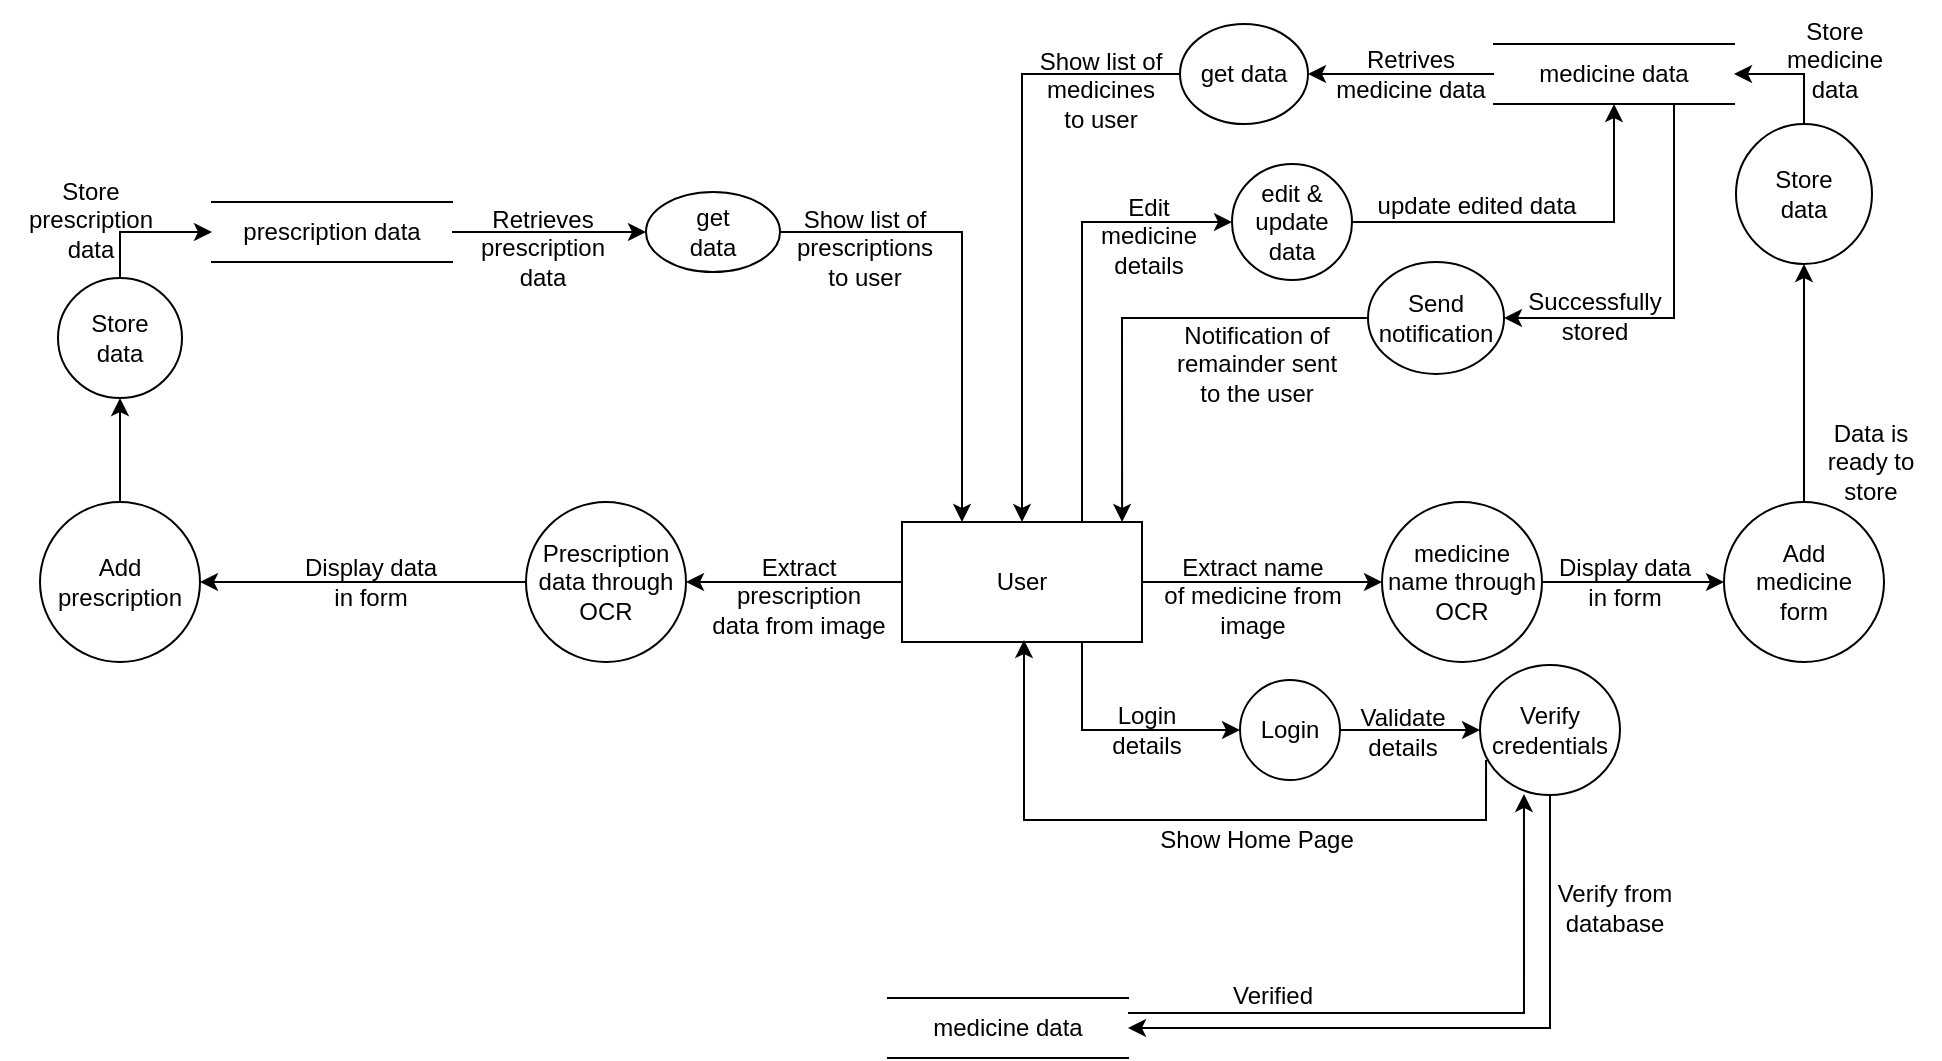 <mxfile version="22.0.8" type="github">
  <diagram name="Page-1" id="Rs1aMuwNrwx8zFW7lKC0">
    <mxGraphModel dx="1852" dy="1309" grid="1" gridSize="10" guides="1" tooltips="1" connect="1" arrows="1" fold="1" page="1" pageScale="1" pageWidth="817" pageHeight="784" math="0" shadow="0">
      <root>
        <mxCell id="0" />
        <mxCell id="1" parent="0" />
        <mxCell id="yu-vMoSQ0n794UT8hFaY-3" value="" style="edgeStyle=orthogonalEdgeStyle;rounded=0;orthogonalLoop=1;jettySize=auto;html=1;" parent="1" source="yu-vMoSQ0n794UT8hFaY-1" target="yu-vMoSQ0n794UT8hFaY-2" edge="1">
          <mxGeometry relative="1" as="geometry" />
        </mxCell>
        <mxCell id="yu-vMoSQ0n794UT8hFaY-42" value="" style="edgeStyle=orthogonalEdgeStyle;rounded=0;orthogonalLoop=1;jettySize=auto;html=1;entryX=0;entryY=0.5;entryDx=0;entryDy=0;exitX=0.75;exitY=0;exitDx=0;exitDy=0;" parent="1" source="yu-vMoSQ0n794UT8hFaY-1" target="yu-vMoSQ0n794UT8hFaY-41" edge="1">
          <mxGeometry relative="1" as="geometry">
            <Array as="points">
              <mxPoint x="371" y="20" />
            </Array>
          </mxGeometry>
        </mxCell>
        <mxCell id="yu-vMoSQ0n794UT8hFaY-58" value="" style="edgeStyle=orthogonalEdgeStyle;rounded=0;orthogonalLoop=1;jettySize=auto;html=1;" parent="1" source="yu-vMoSQ0n794UT8hFaY-1" target="yu-vMoSQ0n794UT8hFaY-57" edge="1">
          <mxGeometry relative="1" as="geometry" />
        </mxCell>
        <mxCell id="yu-vMoSQ0n794UT8hFaY-85" style="edgeStyle=orthogonalEdgeStyle;rounded=0;orthogonalLoop=1;jettySize=auto;html=1;exitX=0.75;exitY=1;exitDx=0;exitDy=0;entryX=0;entryY=0.5;entryDx=0;entryDy=0;" parent="1" source="yu-vMoSQ0n794UT8hFaY-1" target="yu-vMoSQ0n794UT8hFaY-84" edge="1">
          <mxGeometry relative="1" as="geometry" />
        </mxCell>
        <mxCell id="yu-vMoSQ0n794UT8hFaY-1" value="User" style="rounded=0;whiteSpace=wrap;html=1;" parent="1" vertex="1">
          <mxGeometry x="281" y="170" width="120" height="60" as="geometry" />
        </mxCell>
        <mxCell id="yu-vMoSQ0n794UT8hFaY-5" value="" style="edgeStyle=orthogonalEdgeStyle;rounded=0;orthogonalLoop=1;jettySize=auto;html=1;" parent="1" source="yu-vMoSQ0n794UT8hFaY-2" target="yu-vMoSQ0n794UT8hFaY-4" edge="1">
          <mxGeometry relative="1" as="geometry" />
        </mxCell>
        <mxCell id="yu-vMoSQ0n794UT8hFaY-2" value="medicine name&amp;nbsp;through&lt;br&gt;OCR" style="ellipse;whiteSpace=wrap;html=1;rounded=0;" parent="1" vertex="1">
          <mxGeometry x="521" y="160" width="80" height="80" as="geometry" />
        </mxCell>
        <mxCell id="yu-vMoSQ0n794UT8hFaY-27" value="" style="edgeStyle=orthogonalEdgeStyle;rounded=0;orthogonalLoop=1;jettySize=auto;html=1;" parent="1" source="yu-vMoSQ0n794UT8hFaY-4" target="yu-vMoSQ0n794UT8hFaY-26" edge="1">
          <mxGeometry relative="1" as="geometry" />
        </mxCell>
        <mxCell id="yu-vMoSQ0n794UT8hFaY-4" value="Add&lt;br&gt;medicine&lt;br&gt;form" style="ellipse;whiteSpace=wrap;html=1;rounded=0;" parent="1" vertex="1">
          <mxGeometry x="692" y="160" width="80" height="80" as="geometry" />
        </mxCell>
        <mxCell id="yu-vMoSQ0n794UT8hFaY-6" value="Extract name&lt;br&gt;of medicine from&lt;br&gt;image" style="text;html=1;align=center;verticalAlign=middle;resizable=0;points=[];autosize=1;strokeColor=none;fillColor=none;" parent="1" vertex="1">
          <mxGeometry x="401" y="177" width="110" height="60" as="geometry" />
        </mxCell>
        <mxCell id="yu-vMoSQ0n794UT8hFaY-7" value="Display data&lt;br&gt;in form" style="text;html=1;align=center;verticalAlign=middle;resizable=0;points=[];autosize=1;strokeColor=none;fillColor=none;" parent="1" vertex="1">
          <mxGeometry x="597" y="180" width="90" height="40" as="geometry" />
        </mxCell>
        <mxCell id="yu-vMoSQ0n794UT8hFaY-34" value="" style="edgeStyle=orthogonalEdgeStyle;rounded=0;orthogonalLoop=1;jettySize=auto;html=1;" parent="1" source="yu-vMoSQ0n794UT8hFaY-17" target="yu-vMoSQ0n794UT8hFaY-33" edge="1">
          <mxGeometry relative="1" as="geometry" />
        </mxCell>
        <mxCell id="yu-vMoSQ0n794UT8hFaY-78" style="edgeStyle=orthogonalEdgeStyle;rounded=0;orthogonalLoop=1;jettySize=auto;html=1;exitX=0.75;exitY=1;exitDx=0;exitDy=0;entryX=1;entryY=0.5;entryDx=0;entryDy=0;" parent="1" source="yu-vMoSQ0n794UT8hFaY-17" target="yu-vMoSQ0n794UT8hFaY-77" edge="1">
          <mxGeometry relative="1" as="geometry" />
        </mxCell>
        <mxCell id="yu-vMoSQ0n794UT8hFaY-17" value="medicine data" style="shape=partialRectangle;whiteSpace=wrap;html=1;left=0;right=0;fillColor=none;" parent="1" vertex="1">
          <mxGeometry x="577" y="-69" width="120" height="30" as="geometry" />
        </mxCell>
        <mxCell id="yu-vMoSQ0n794UT8hFaY-30" style="edgeStyle=orthogonalEdgeStyle;rounded=0;orthogonalLoop=1;jettySize=auto;html=1;exitX=0.5;exitY=0;exitDx=0;exitDy=0;entryX=1;entryY=0.5;entryDx=0;entryDy=0;" parent="1" source="yu-vMoSQ0n794UT8hFaY-26" target="yu-vMoSQ0n794UT8hFaY-17" edge="1">
          <mxGeometry relative="1" as="geometry" />
        </mxCell>
        <mxCell id="yu-vMoSQ0n794UT8hFaY-26" value="Store&lt;br&gt;data" style="ellipse;whiteSpace=wrap;html=1;rounded=0;" parent="1" vertex="1">
          <mxGeometry x="698" y="-29" width="68" height="70" as="geometry" />
        </mxCell>
        <mxCell id="yu-vMoSQ0n794UT8hFaY-31" value="Store&lt;br&gt;medicine&lt;br&gt;data" style="text;html=1;align=center;verticalAlign=middle;resizable=0;points=[];autosize=1;strokeColor=none;fillColor=none;" parent="1" vertex="1">
          <mxGeometry x="712" y="-91" width="70" height="60" as="geometry" />
        </mxCell>
        <mxCell id="yu-vMoSQ0n794UT8hFaY-36" style="edgeStyle=orthogonalEdgeStyle;rounded=0;orthogonalLoop=1;jettySize=auto;html=1;exitX=0;exitY=0.5;exitDx=0;exitDy=0;entryX=0.5;entryY=0;entryDx=0;entryDy=0;" parent="1" source="yu-vMoSQ0n794UT8hFaY-33" target="yu-vMoSQ0n794UT8hFaY-1" edge="1">
          <mxGeometry relative="1" as="geometry" />
        </mxCell>
        <mxCell id="yu-vMoSQ0n794UT8hFaY-33" value="get data" style="ellipse;whiteSpace=wrap;html=1;fillColor=none;" parent="1" vertex="1">
          <mxGeometry x="420" y="-79" width="64" height="50" as="geometry" />
        </mxCell>
        <mxCell id="yu-vMoSQ0n794UT8hFaY-35" value="Retrives&lt;br&gt;medicine data" style="text;html=1;align=center;verticalAlign=middle;resizable=0;points=[];autosize=1;strokeColor=none;fillColor=none;" parent="1" vertex="1">
          <mxGeometry x="485" y="-74" width="100" height="40" as="geometry" />
        </mxCell>
        <mxCell id="yu-vMoSQ0n794UT8hFaY-39" value="Show list of&lt;br&gt;medicines&lt;br&gt;to user" style="text;html=1;align=center;verticalAlign=middle;resizable=0;points=[];autosize=1;strokeColor=none;fillColor=none;" parent="1" vertex="1">
          <mxGeometry x="340" y="-76" width="80" height="60" as="geometry" />
        </mxCell>
        <mxCell id="yu-vMoSQ0n794UT8hFaY-48" value="" style="edgeStyle=orthogonalEdgeStyle;rounded=0;orthogonalLoop=1;jettySize=auto;html=1;entryX=0.5;entryY=1;entryDx=0;entryDy=0;" parent="1" source="yu-vMoSQ0n794UT8hFaY-41" target="yu-vMoSQ0n794UT8hFaY-17" edge="1">
          <mxGeometry relative="1" as="geometry">
            <mxPoint x="546" y="20" as="targetPoint" />
          </mxGeometry>
        </mxCell>
        <mxCell id="yu-vMoSQ0n794UT8hFaY-41" value="edit &amp;amp; update&lt;br&gt;data" style="ellipse;whiteSpace=wrap;html=1;rounded=0;" parent="1" vertex="1">
          <mxGeometry x="446" y="-9" width="60" height="58" as="geometry" />
        </mxCell>
        <mxCell id="yu-vMoSQ0n794UT8hFaY-46" value="Edit&lt;br&gt;medicine&lt;br&gt;details" style="text;html=1;align=center;verticalAlign=middle;resizable=0;points=[];autosize=1;strokeColor=none;fillColor=none;" parent="1" vertex="1">
          <mxGeometry x="369" y="-3" width="70" height="60" as="geometry" />
        </mxCell>
        <mxCell id="yu-vMoSQ0n794UT8hFaY-49" value="update edited data" style="text;html=1;align=center;verticalAlign=middle;resizable=0;points=[];autosize=1;strokeColor=none;fillColor=none;" parent="1" vertex="1">
          <mxGeometry x="508" y="-3" width="120" height="30" as="geometry" />
        </mxCell>
        <mxCell id="yu-vMoSQ0n794UT8hFaY-56" value="Data is&lt;br&gt;ready to&lt;br&gt;store" style="text;html=1;align=center;verticalAlign=middle;resizable=0;points=[];autosize=1;strokeColor=none;fillColor=none;" parent="1" vertex="1">
          <mxGeometry x="730" y="110" width="70" height="60" as="geometry" />
        </mxCell>
        <mxCell id="yu-vMoSQ0n794UT8hFaY-60" value="" style="edgeStyle=orthogonalEdgeStyle;rounded=0;orthogonalLoop=1;jettySize=auto;html=1;" parent="1" source="yu-vMoSQ0n794UT8hFaY-57" target="yu-vMoSQ0n794UT8hFaY-59" edge="1">
          <mxGeometry relative="1" as="geometry" />
        </mxCell>
        <mxCell id="yu-vMoSQ0n794UT8hFaY-57" value="Prescription&lt;br&gt;data through&lt;br&gt;OCR" style="ellipse;whiteSpace=wrap;html=1;rounded=0;" parent="1" vertex="1">
          <mxGeometry x="93" y="160" width="80" height="80" as="geometry" />
        </mxCell>
        <mxCell id="yu-vMoSQ0n794UT8hFaY-65" value="" style="edgeStyle=orthogonalEdgeStyle;rounded=0;orthogonalLoop=1;jettySize=auto;html=1;" parent="1" source="yu-vMoSQ0n794UT8hFaY-59" target="yu-vMoSQ0n794UT8hFaY-64" edge="1">
          <mxGeometry relative="1" as="geometry" />
        </mxCell>
        <mxCell id="yu-vMoSQ0n794UT8hFaY-59" value="Add&lt;br&gt;prescription" style="ellipse;whiteSpace=wrap;html=1;rounded=0;" parent="1" vertex="1">
          <mxGeometry x="-150" y="160" width="80" height="80" as="geometry" />
        </mxCell>
        <mxCell id="yu-vMoSQ0n794UT8hFaY-61" value="Display data&lt;br&gt;in form" style="text;html=1;align=center;verticalAlign=middle;resizable=0;points=[];autosize=1;strokeColor=none;fillColor=none;" parent="1" vertex="1">
          <mxGeometry x="-30" y="180" width="90" height="40" as="geometry" />
        </mxCell>
        <mxCell id="yu-vMoSQ0n794UT8hFaY-62" value="Extract&lt;br&gt;prescription&lt;br&gt;data from image" style="text;html=1;align=center;verticalAlign=middle;resizable=0;points=[];autosize=1;strokeColor=none;fillColor=none;" parent="1" vertex="1">
          <mxGeometry x="174" y="177" width="110" height="60" as="geometry" />
        </mxCell>
        <mxCell id="yu-vMoSQ0n794UT8hFaY-69" value="" style="edgeStyle=orthogonalEdgeStyle;rounded=0;orthogonalLoop=1;jettySize=auto;html=1;" parent="1" source="yu-vMoSQ0n794UT8hFaY-63" target="yu-vMoSQ0n794UT8hFaY-68" edge="1">
          <mxGeometry relative="1" as="geometry" />
        </mxCell>
        <mxCell id="yu-vMoSQ0n794UT8hFaY-63" value="prescription data" style="shape=partialRectangle;whiteSpace=wrap;html=1;left=0;right=0;fillColor=none;" parent="1" vertex="1">
          <mxGeometry x="-64" y="10" width="120" height="30" as="geometry" />
        </mxCell>
        <mxCell id="yu-vMoSQ0n794UT8hFaY-66" style="edgeStyle=orthogonalEdgeStyle;rounded=0;orthogonalLoop=1;jettySize=auto;html=1;exitX=0.5;exitY=0;exitDx=0;exitDy=0;entryX=0;entryY=0.5;entryDx=0;entryDy=0;" parent="1" source="yu-vMoSQ0n794UT8hFaY-64" target="yu-vMoSQ0n794UT8hFaY-63" edge="1">
          <mxGeometry relative="1" as="geometry" />
        </mxCell>
        <mxCell id="yu-vMoSQ0n794UT8hFaY-64" value="Store&lt;br&gt;data" style="ellipse;whiteSpace=wrap;html=1;rounded=0;" parent="1" vertex="1">
          <mxGeometry x="-141" y="48" width="62" height="60" as="geometry" />
        </mxCell>
        <mxCell id="yu-vMoSQ0n794UT8hFaY-67" value="Store&lt;br&gt;prescription&lt;br&gt;data" style="text;html=1;align=center;verticalAlign=middle;resizable=0;points=[];autosize=1;strokeColor=none;fillColor=none;" parent="1" vertex="1">
          <mxGeometry x="-170" y="-11" width="90" height="60" as="geometry" />
        </mxCell>
        <mxCell id="yu-vMoSQ0n794UT8hFaY-72" style="edgeStyle=orthogonalEdgeStyle;rounded=0;orthogonalLoop=1;jettySize=auto;html=1;exitX=1;exitY=0.5;exitDx=0;exitDy=0;entryX=0.25;entryY=0;entryDx=0;entryDy=0;" parent="1" source="yu-vMoSQ0n794UT8hFaY-68" target="yu-vMoSQ0n794UT8hFaY-1" edge="1">
          <mxGeometry relative="1" as="geometry" />
        </mxCell>
        <mxCell id="yu-vMoSQ0n794UT8hFaY-68" value="get&lt;br&gt;data" style="ellipse;whiteSpace=wrap;html=1;fillColor=none;" parent="1" vertex="1">
          <mxGeometry x="153" y="5" width="67" height="40" as="geometry" />
        </mxCell>
        <mxCell id="yu-vMoSQ0n794UT8hFaY-71" value="Retrieves&lt;br&gt;prescription&lt;br&gt;data" style="text;html=1;align=center;verticalAlign=middle;resizable=0;points=[];autosize=1;strokeColor=none;fillColor=none;" parent="1" vertex="1">
          <mxGeometry x="56" y="3" width="90" height="60" as="geometry" />
        </mxCell>
        <mxCell id="yu-vMoSQ0n794UT8hFaY-73" value="Show list of&lt;br&gt;prescriptions&lt;br&gt;to user" style="text;html=1;align=center;verticalAlign=middle;resizable=0;points=[];autosize=1;strokeColor=none;fillColor=none;" parent="1" vertex="1">
          <mxGeometry x="217" y="3" width="90" height="60" as="geometry" />
        </mxCell>
        <mxCell id="yu-vMoSQ0n794UT8hFaY-77" value="Send&lt;br&gt;notification" style="ellipse;whiteSpace=wrap;html=1;rounded=0;" parent="1" vertex="1">
          <mxGeometry x="514" y="40" width="68" height="56" as="geometry" />
        </mxCell>
        <mxCell id="yu-vMoSQ0n794UT8hFaY-80" value="Successfully&lt;br&gt;stored" style="text;html=1;align=center;verticalAlign=middle;resizable=0;points=[];autosize=1;strokeColor=none;fillColor=none;" parent="1" vertex="1">
          <mxGeometry x="582" y="47" width="90" height="40" as="geometry" />
        </mxCell>
        <mxCell id="yu-vMoSQ0n794UT8hFaY-81" style="edgeStyle=orthogonalEdgeStyle;rounded=0;orthogonalLoop=1;jettySize=auto;html=1;exitX=0;exitY=0.5;exitDx=0;exitDy=0;entryX=0.917;entryY=0;entryDx=0;entryDy=0;entryPerimeter=0;" parent="1" source="yu-vMoSQ0n794UT8hFaY-77" target="yu-vMoSQ0n794UT8hFaY-1" edge="1">
          <mxGeometry relative="1" as="geometry" />
        </mxCell>
        <mxCell id="yu-vMoSQ0n794UT8hFaY-82" value="Notification of&lt;br&gt;remainder sent&lt;br&gt;to the user" style="text;html=1;align=center;verticalAlign=middle;resizable=0;points=[];autosize=1;strokeColor=none;fillColor=none;" parent="1" vertex="1">
          <mxGeometry x="408" y="61" width="100" height="60" as="geometry" />
        </mxCell>
        <mxCell id="iECHN9JC9h8N0DPzFgtt-2" value="" style="edgeStyle=orthogonalEdgeStyle;rounded=0;orthogonalLoop=1;jettySize=auto;html=1;" edge="1" parent="1" source="yu-vMoSQ0n794UT8hFaY-84" target="iECHN9JC9h8N0DPzFgtt-1">
          <mxGeometry relative="1" as="geometry" />
        </mxCell>
        <mxCell id="yu-vMoSQ0n794UT8hFaY-84" value="Login" style="ellipse;whiteSpace=wrap;html=1;rounded=0;" parent="1" vertex="1">
          <mxGeometry x="450" y="249" width="50" height="50" as="geometry" />
        </mxCell>
        <mxCell id="yu-vMoSQ0n794UT8hFaY-86" value="Login&lt;br&gt;details" style="text;html=1;align=center;verticalAlign=middle;resizable=0;points=[];autosize=1;strokeColor=none;fillColor=none;" parent="1" vertex="1">
          <mxGeometry x="373" y="254" width="60" height="40" as="geometry" />
        </mxCell>
        <mxCell id="iECHN9JC9h8N0DPzFgtt-6" style="edgeStyle=orthogonalEdgeStyle;rounded=0;orthogonalLoop=1;jettySize=auto;html=1;exitX=0.5;exitY=1;exitDx=0;exitDy=0;entryX=1;entryY=0.5;entryDx=0;entryDy=0;" edge="1" parent="1" source="iECHN9JC9h8N0DPzFgtt-1" target="iECHN9JC9h8N0DPzFgtt-5">
          <mxGeometry relative="1" as="geometry" />
        </mxCell>
        <mxCell id="iECHN9JC9h8N0DPzFgtt-1" value="Verify&lt;br&gt;credentials" style="ellipse;whiteSpace=wrap;html=1;rounded=0;" vertex="1" parent="1">
          <mxGeometry x="570" y="241.5" width="70" height="65" as="geometry" />
        </mxCell>
        <mxCell id="iECHN9JC9h8N0DPzFgtt-3" value="Validate&lt;br&gt;details" style="text;html=1;align=center;verticalAlign=middle;resizable=0;points=[];autosize=1;strokeColor=none;fillColor=none;" vertex="1" parent="1">
          <mxGeometry x="496" y="255" width="70" height="40" as="geometry" />
        </mxCell>
        <mxCell id="iECHN9JC9h8N0DPzFgtt-7" style="edgeStyle=orthogonalEdgeStyle;rounded=0;orthogonalLoop=1;jettySize=auto;html=1;exitX=1;exitY=0.25;exitDx=0;exitDy=0;entryX=0.314;entryY=0.992;entryDx=0;entryDy=0;entryPerimeter=0;" edge="1" parent="1" source="iECHN9JC9h8N0DPzFgtt-5" target="iECHN9JC9h8N0DPzFgtt-1">
          <mxGeometry relative="1" as="geometry" />
        </mxCell>
        <mxCell id="iECHN9JC9h8N0DPzFgtt-5" value="medicine data" style="shape=partialRectangle;whiteSpace=wrap;html=1;left=0;right=0;fillColor=none;" vertex="1" parent="1">
          <mxGeometry x="274" y="408" width="120" height="30" as="geometry" />
        </mxCell>
        <mxCell id="iECHN9JC9h8N0DPzFgtt-8" value="Verify from&lt;br&gt;database" style="text;html=1;align=center;verticalAlign=middle;resizable=0;points=[];autosize=1;strokeColor=none;fillColor=none;" vertex="1" parent="1">
          <mxGeometry x="597" y="343" width="80" height="40" as="geometry" />
        </mxCell>
        <mxCell id="iECHN9JC9h8N0DPzFgtt-11" value="Verified" style="text;html=1;align=center;verticalAlign=middle;resizable=0;points=[];autosize=1;strokeColor=none;fillColor=none;" vertex="1" parent="1">
          <mxGeometry x="436" y="392" width="60" height="30" as="geometry" />
        </mxCell>
        <mxCell id="iECHN9JC9h8N0DPzFgtt-12" style="edgeStyle=orthogonalEdgeStyle;rounded=0;orthogonalLoop=1;jettySize=auto;html=1;exitX=0.029;exitY=0.715;exitDx=0;exitDy=0;entryX=0.5;entryY=1;entryDx=0;entryDy=0;exitPerimeter=0;" edge="1" parent="1">
          <mxGeometry relative="1" as="geometry">
            <mxPoint x="573.03" y="288.975" as="sourcePoint" />
            <mxPoint x="342" y="229" as="targetPoint" />
            <Array as="points">
              <mxPoint x="573" y="319" />
              <mxPoint x="342" y="319" />
            </Array>
          </mxGeometry>
        </mxCell>
        <mxCell id="iECHN9JC9h8N0DPzFgtt-13" value="Show Home Page" style="text;html=1;align=center;verticalAlign=middle;resizable=0;points=[];autosize=1;strokeColor=none;fillColor=none;" vertex="1" parent="1">
          <mxGeometry x="398" y="314" width="120" height="30" as="geometry" />
        </mxCell>
      </root>
    </mxGraphModel>
  </diagram>
</mxfile>
